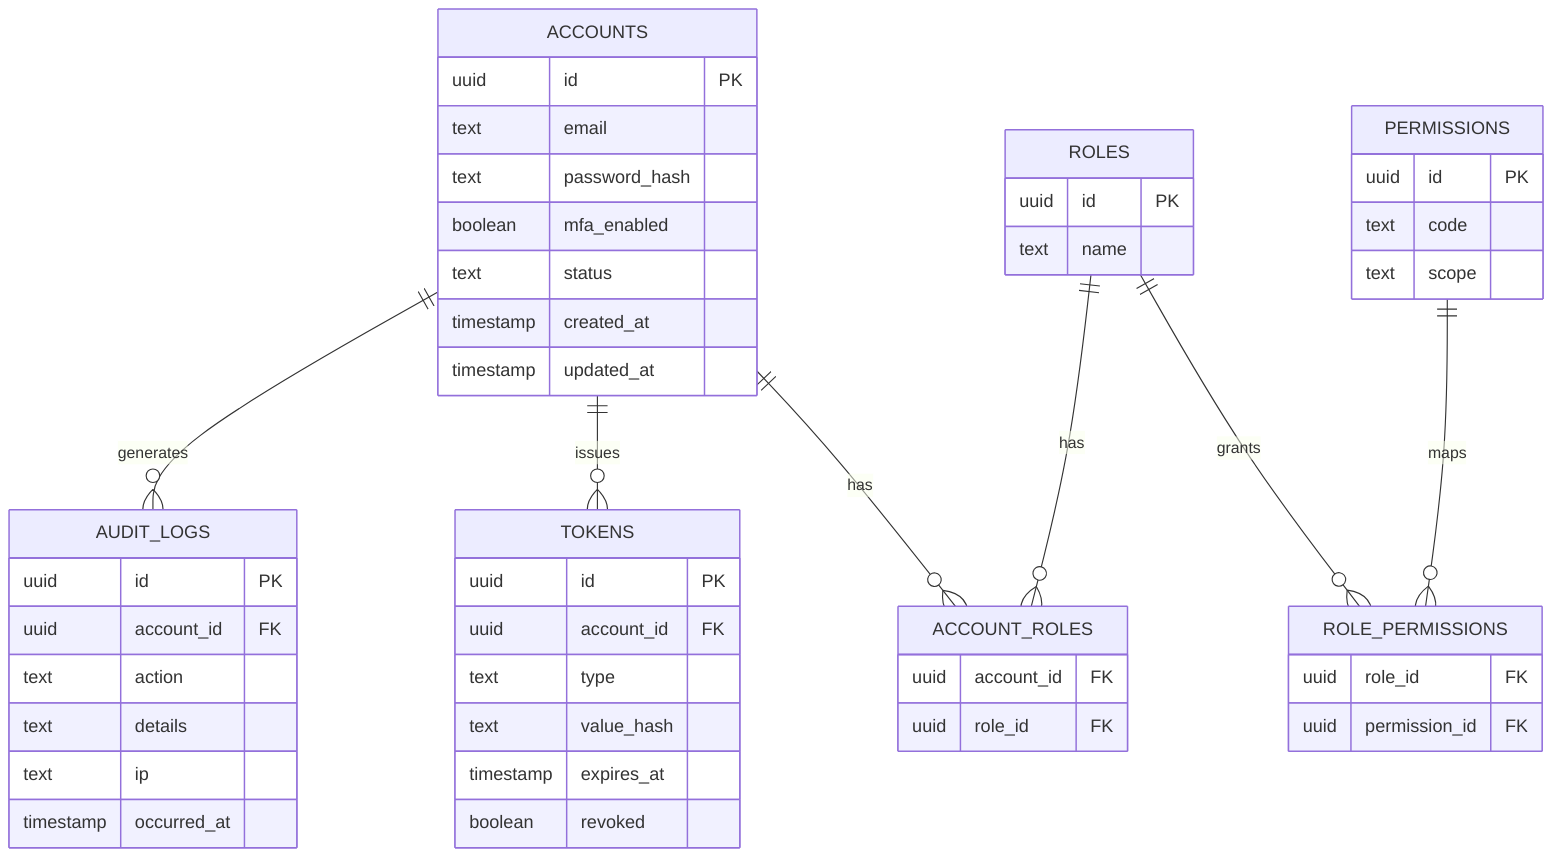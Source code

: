 erDiagram
  ACCOUNTS ||--o{ ACCOUNT_ROLES : has
  ROLES ||--o{ ACCOUNT_ROLES : has
  ROLES ||--o{ ROLE_PERMISSIONS : grants
  PERMISSIONS ||--o{ ROLE_PERMISSIONS : maps
  ACCOUNTS ||--o{ TOKENS : issues
  ACCOUNTS ||--o{ AUDIT_LOGS : generates

  ACCOUNTS {
    uuid id PK
    text email
    text password_hash
    boolean mfa_enabled
    text status
    timestamp created_at
    timestamp updated_at
  }

  ROLES {
    uuid id PK
    text name
  }

  PERMISSIONS {
    uuid id PK
    text code
    text scope
  }

  ACCOUNT_ROLES {
    uuid account_id FK
    uuid role_id FK
  }

  ROLE_PERMISSIONS {
    uuid role_id FK
    uuid permission_id FK
  }

  TOKENS {
    uuid id PK
    uuid account_id FK
    text type
    text value_hash
    timestamp expires_at
    boolean revoked
  }

  AUDIT_LOGS {
    uuid id PK
    uuid account_id FK
    text action
    text details
    text ip
    timestamp occurred_at
  }